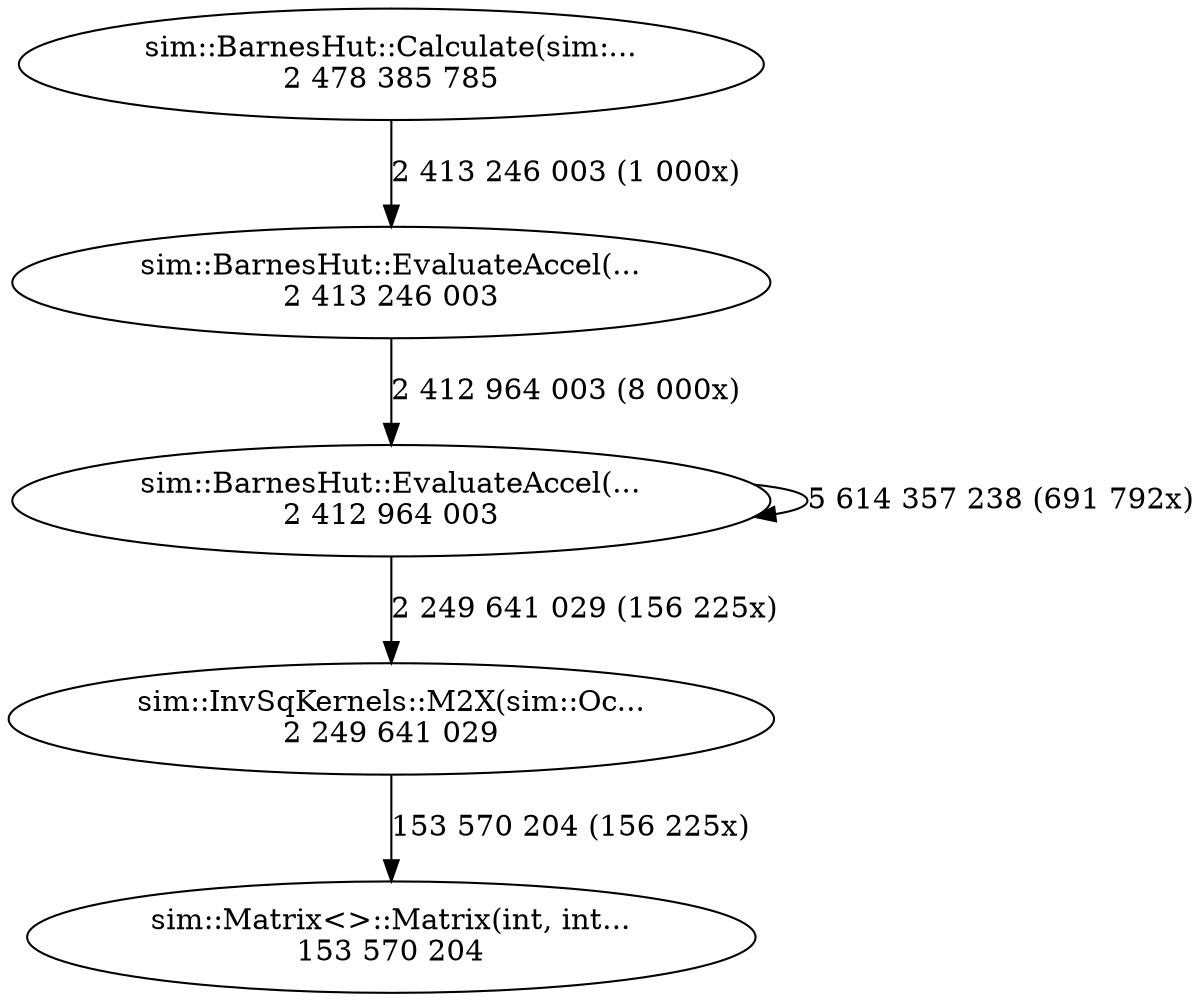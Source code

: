 digraph "callgraph" {
  F5a04f48350c8 [label="sim::BarnesHut::Calculate(sim:...\n2 478 385 785"];
  F5a04f4836348 [label="sim::BarnesHut::EvaluateAccel(...\n2 413 246 003"];
  F5a04f4858738 [label="sim::Matrix<>::Matrix(int, int...\n153 570 204"];
  F5a04f485e218 [label="sim::BarnesHut::EvaluateAccel(...\n2 412 964 003"];
  F5a04f485e9d8 [label="sim::InvSqKernels::M2X(sim::Oc...\n2 249 641 029"];
  F5a04f48350c8 -> F5a04f4836348 [weight=3,label="2 413 246 003 (1 000x)"];
  F5a04f4836348 -> F5a04f485e218 [weight=3,label="2 412 964 003 (8 000x)"];
  F5a04f485e218 -> F5a04f485e218 [weight=3,label="5 614 357 238 (691 792x)"];
  F5a04f485e218 -> F5a04f485e9d8 [weight=3,label="2 249 641 029 (156 225x)"];
  F5a04f485e9d8 -> F5a04f4858738 [weight=2,label="153 570 204 (156 225x)"];
}
